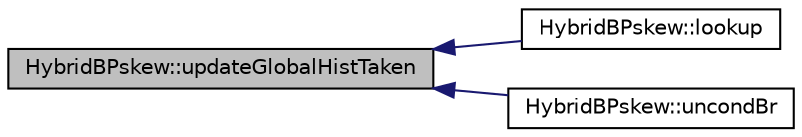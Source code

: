digraph G
{
  edge [fontname="Helvetica",fontsize="10",labelfontname="Helvetica",labelfontsize="10"];
  node [fontname="Helvetica",fontsize="10",shape=record];
  rankdir=LR;
  Node1 [label="HybridBPskew::updateGlobalHistTaken",height=0.2,width=0.4,color="black", fillcolor="grey75", style="filled" fontcolor="black"];
  Node1 -> Node2 [dir=back,color="midnightblue",fontsize="10",style="solid",fontname="Helvetica"];
  Node2 [label="HybridBPskew::lookup",height=0.2,width=0.4,color="black", fillcolor="white", style="filled",URL="$classHybridBPskew.html#a582ad543f9fc90c933eb2c740de572ec"];
  Node1 -> Node3 [dir=back,color="midnightblue",fontsize="10",style="solid",fontname="Helvetica"];
  Node3 [label="HybridBPskew::uncondBr",height=0.2,width=0.4,color="black", fillcolor="white", style="filled",URL="$classHybridBPskew.html#a1dbffb30d1d0f0c4c8e6a8f1084e68e4"];
}
